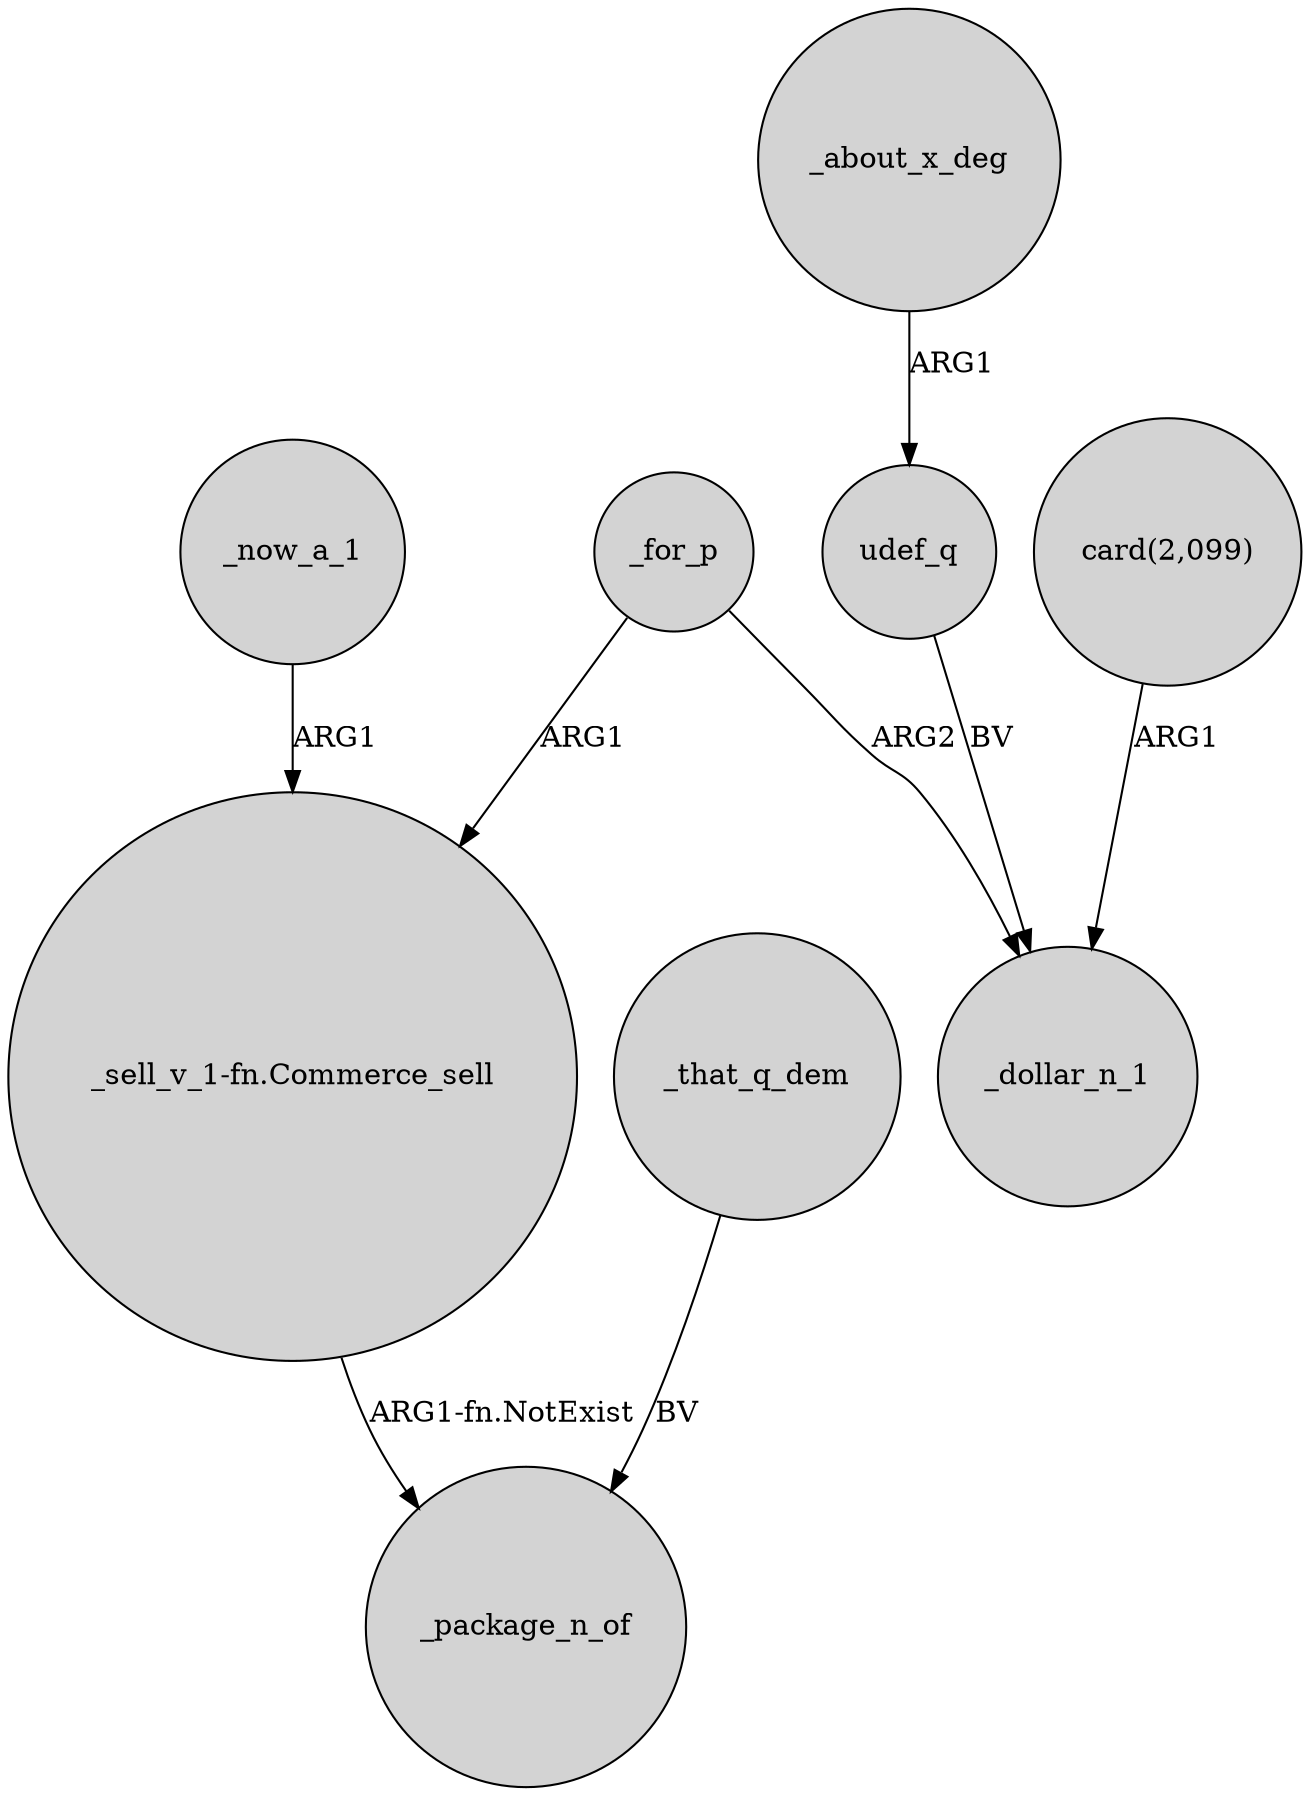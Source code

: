 digraph {
	node [shape=circle style=filled]
	_now_a_1 -> "_sell_v_1-fn.Commerce_sell" [label=ARG1]
	_for_p -> "_sell_v_1-fn.Commerce_sell" [label=ARG1]
	_about_x_deg -> udef_q [label=ARG1]
	_for_p -> _dollar_n_1 [label=ARG2]
	"card(2,099)" -> _dollar_n_1 [label=ARG1]
	_that_q_dem -> _package_n_of [label=BV]
	"_sell_v_1-fn.Commerce_sell" -> _package_n_of [label="ARG1-fn.NotExist"]
	udef_q -> _dollar_n_1 [label=BV]
}
